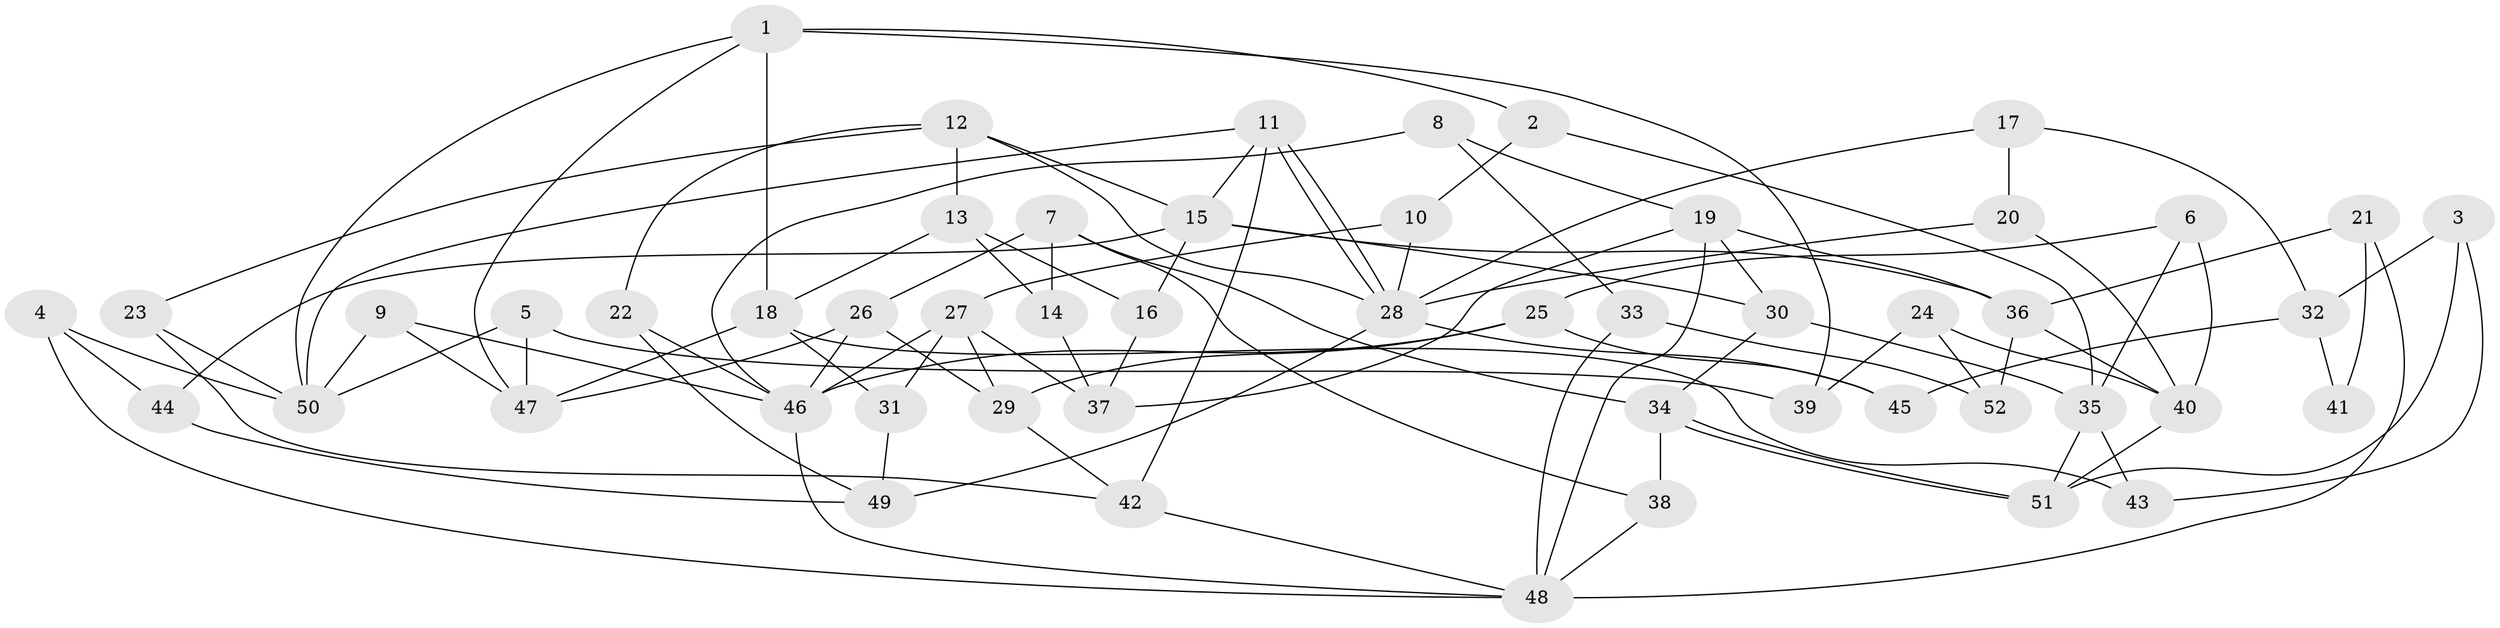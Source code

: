 // Generated by graph-tools (version 1.1) at 2025/14/03/09/25 04:14:50]
// undirected, 52 vertices, 104 edges
graph export_dot {
graph [start="1"]
  node [color=gray90,style=filled];
  1;
  2;
  3;
  4;
  5;
  6;
  7;
  8;
  9;
  10;
  11;
  12;
  13;
  14;
  15;
  16;
  17;
  18;
  19;
  20;
  21;
  22;
  23;
  24;
  25;
  26;
  27;
  28;
  29;
  30;
  31;
  32;
  33;
  34;
  35;
  36;
  37;
  38;
  39;
  40;
  41;
  42;
  43;
  44;
  45;
  46;
  47;
  48;
  49;
  50;
  51;
  52;
  1 -- 2;
  1 -- 50;
  1 -- 18;
  1 -- 39;
  1 -- 47;
  2 -- 35;
  2 -- 10;
  3 -- 43;
  3 -- 51;
  3 -- 32;
  4 -- 44;
  4 -- 48;
  4 -- 50;
  5 -- 47;
  5 -- 50;
  5 -- 39;
  6 -- 25;
  6 -- 40;
  6 -- 35;
  7 -- 38;
  7 -- 26;
  7 -- 14;
  7 -- 34;
  8 -- 19;
  8 -- 33;
  8 -- 46;
  9 -- 47;
  9 -- 46;
  9 -- 50;
  10 -- 27;
  10 -- 28;
  11 -- 50;
  11 -- 28;
  11 -- 28;
  11 -- 15;
  11 -- 42;
  12 -- 23;
  12 -- 28;
  12 -- 13;
  12 -- 15;
  12 -- 22;
  13 -- 14;
  13 -- 16;
  13 -- 18;
  14 -- 37;
  15 -- 16;
  15 -- 30;
  15 -- 36;
  15 -- 44;
  16 -- 37;
  17 -- 28;
  17 -- 20;
  17 -- 32;
  18 -- 31;
  18 -- 43;
  18 -- 47;
  19 -- 30;
  19 -- 48;
  19 -- 36;
  19 -- 37;
  20 -- 40;
  20 -- 28;
  21 -- 36;
  21 -- 48;
  21 -- 41;
  22 -- 46;
  22 -- 49;
  23 -- 42;
  23 -- 50;
  24 -- 39;
  24 -- 40;
  24 -- 52;
  25 -- 29;
  25 -- 46;
  25 -- 45;
  26 -- 47;
  26 -- 46;
  26 -- 29;
  27 -- 31;
  27 -- 37;
  27 -- 29;
  27 -- 46;
  28 -- 45;
  28 -- 49;
  29 -- 42;
  30 -- 34;
  30 -- 35;
  31 -- 49;
  32 -- 41;
  32 -- 45;
  33 -- 48;
  33 -- 52;
  34 -- 51;
  34 -- 51;
  34 -- 38;
  35 -- 43;
  35 -- 51;
  36 -- 40;
  36 -- 52;
  38 -- 48;
  40 -- 51;
  42 -- 48;
  44 -- 49;
  46 -- 48;
}
